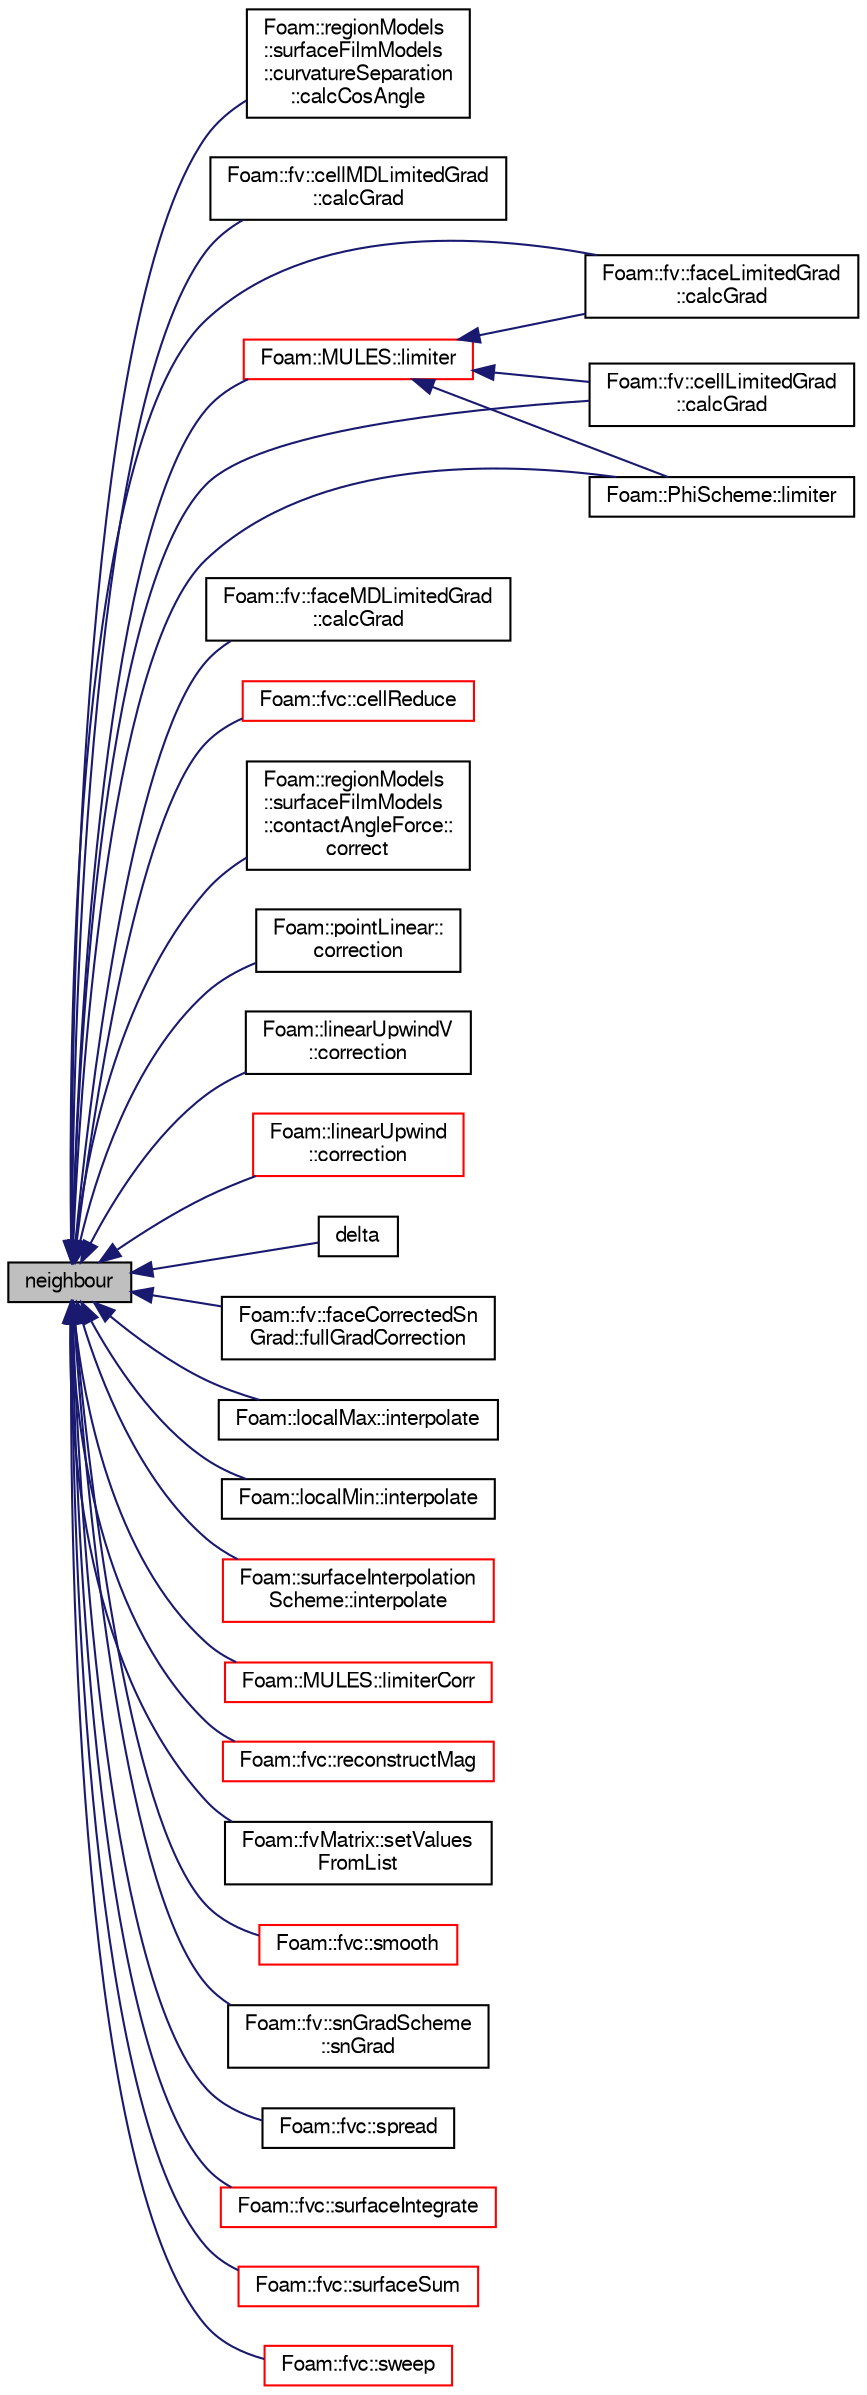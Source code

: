 digraph "neighbour"
{
  bgcolor="transparent";
  edge [fontname="FreeSans",fontsize="10",labelfontname="FreeSans",labelfontsize="10"];
  node [fontname="FreeSans",fontsize="10",shape=record];
  rankdir="LR";
  Node1 [label="neighbour",height=0.2,width=0.4,color="black", fillcolor="grey75", style="filled" fontcolor="black"];
  Node1 -> Node2 [dir="back",color="midnightblue",fontsize="10",style="solid",fontname="FreeSans"];
  Node2 [label="Foam::regionModels\l::surfaceFilmModels\l::curvatureSeparation\l::calcCosAngle",height=0.2,width=0.4,color="black",URL="$a00425.html#a1d6b5a28655335fe9dcdeafcf44d0056",tooltip="Calculate the cosine of the angle between gravity vector and. "];
  Node1 -> Node3 [dir="back",color="midnightblue",fontsize="10",style="solid",fontname="FreeSans"];
  Node3 [label="Foam::fv::cellMDLimitedGrad\l::calcGrad",height=0.2,width=0.4,color="black",URL="$a00207.html#a407cbc6dd7a58b7675a05977b4cbed53"];
  Node1 -> Node4 [dir="back",color="midnightblue",fontsize="10",style="solid",fontname="FreeSans"];
  Node4 [label="Foam::fv::faceLimitedGrad\l::calcGrad",height=0.2,width=0.4,color="black",URL="$a00704.html#a407cbc6dd7a58b7675a05977b4cbed53"];
  Node1 -> Node5 [dir="back",color="midnightblue",fontsize="10",style="solid",fontname="FreeSans"];
  Node5 [label="Foam::fv::cellLimitedGrad\l::calcGrad",height=0.2,width=0.4,color="black",URL="$a00203.html#a407cbc6dd7a58b7675a05977b4cbed53"];
  Node1 -> Node6 [dir="back",color="midnightblue",fontsize="10",style="solid",fontname="FreeSans"];
  Node6 [label="Foam::fv::faceMDLimitedGrad\l::calcGrad",height=0.2,width=0.4,color="black",URL="$a00706.html#a407cbc6dd7a58b7675a05977b4cbed53"];
  Node1 -> Node7 [dir="back",color="midnightblue",fontsize="10",style="solid",fontname="FreeSans"];
  Node7 [label="Foam::fvc::cellReduce",height=0.2,width=0.4,color="red",URL="$a10271.html#ad1eef12eff315ed10d8e18008e01b8eb"];
  Node1 -> Node8 [dir="back",color="midnightblue",fontsize="10",style="solid",fontname="FreeSans"];
  Node8 [label="Foam::regionModels\l::surfaceFilmModels\l::contactAngleForce::\lcorrect",height=0.2,width=0.4,color="black",URL="$a00380.html#ae8286cb1594f9b26a1c5291173459307",tooltip="Correct. "];
  Node1 -> Node9 [dir="back",color="midnightblue",fontsize="10",style="solid",fontname="FreeSans"];
  Node9 [label="Foam::pointLinear::\lcorrection",height=0.2,width=0.4,color="black",URL="$a01830.html#a71944945191a35be21d9ab3b37c3170c",tooltip="Return the explicit correction to the face-interpolate. "];
  Node1 -> Node10 [dir="back",color="midnightblue",fontsize="10",style="solid",fontname="FreeSans"];
  Node10 [label="Foam::linearUpwindV\l::correction",height=0.2,width=0.4,color="black",URL="$a01307.html#ad5f4a5d3bc1173cf56b1283cdea2e418",tooltip="Return the explicit correction to the face-interpolate. "];
  Node1 -> Node11 [dir="back",color="midnightblue",fontsize="10",style="solid",fontname="FreeSans"];
  Node11 [label="Foam::linearUpwind\l::correction",height=0.2,width=0.4,color="red",URL="$a01306.html#ad5f4a5d3bc1173cf56b1283cdea2e418",tooltip="Return the explicit correction to the face-interpolate. "];
  Node1 -> Node12 [dir="back",color="midnightblue",fontsize="10",style="solid",fontname="FreeSans"];
  Node12 [label="delta",height=0.2,width=0.4,color="black",URL="$a00851.html#a1c76a59d0b5a9e7a259095e4a8623a25",tooltip="Return face deltas as surfaceVectorField. "];
  Node1 -> Node13 [dir="back",color="midnightblue",fontsize="10",style="solid",fontname="FreeSans"];
  Node13 [label="Foam::fv::faceCorrectedSn\lGrad::fullGradCorrection",height=0.2,width=0.4,color="black",URL="$a00701.html#a1d818a559677e63f3aa628f1787133ce",tooltip="Return the explicit correction to the faceCorrectedSnGrad. "];
  Node1 -> Node14 [dir="back",color="midnightblue",fontsize="10",style="solid",fontname="FreeSans"];
  Node14 [label="Foam::localMax::interpolate",height=0.2,width=0.4,color="black",URL="$a01337.html#aab9aba6ccea702183c1de2555858bf43",tooltip="Return the face-interpolate of the given cell field. "];
  Node1 -> Node15 [dir="back",color="midnightblue",fontsize="10",style="solid",fontname="FreeSans"];
  Node15 [label="Foam::localMin::interpolate",height=0.2,width=0.4,color="black",URL="$a01338.html#aab9aba6ccea702183c1de2555858bf43",tooltip="Return the face-interpolate of the given cell field. "];
  Node1 -> Node16 [dir="back",color="midnightblue",fontsize="10",style="solid",fontname="FreeSans"];
  Node16 [label="Foam::surfaceInterpolation\lScheme::interpolate",height=0.2,width=0.4,color="red",URL="$a02415.html#a6db428e2e2fcb4a53956f43180eda5f0",tooltip="Return the face-interpolate of the given cell field. "];
  Node1 -> Node17 [dir="back",color="midnightblue",fontsize="10",style="solid",fontname="FreeSans"];
  Node17 [label="Foam::PhiScheme::limiter",height=0.2,width=0.4,color="black",URL="$a01795.html#aad9e018b93b59932a398c0826c5cef86",tooltip="Return the interpolation weighting factors. "];
  Node1 -> Node18 [dir="back",color="midnightblue",fontsize="10",style="solid",fontname="FreeSans"];
  Node18 [label="Foam::MULES::limiter",height=0.2,width=0.4,color="red",URL="$a10293.html#ae90eb6b771613f9ffe9bbe814bc2d479"];
  Node18 -> Node5 [dir="back",color="midnightblue",fontsize="10",style="solid",fontname="FreeSans"];
  Node18 -> Node4 [dir="back",color="midnightblue",fontsize="10",style="solid",fontname="FreeSans"];
  Node18 -> Node17 [dir="back",color="midnightblue",fontsize="10",style="solid",fontname="FreeSans"];
  Node1 -> Node19 [dir="back",color="midnightblue",fontsize="10",style="solid",fontname="FreeSans"];
  Node19 [label="Foam::MULES::limiterCorr",height=0.2,width=0.4,color="red",URL="$a10293.html#a38e5d08438513810310daf8913dc4917"];
  Node1 -> Node20 [dir="back",color="midnightblue",fontsize="10",style="solid",fontname="FreeSans"];
  Node20 [label="Foam::fvc::reconstructMag",height=0.2,width=0.4,color="red",URL="$a10271.html#a29cdad91ee3fc2ac251ac2b4872557da"];
  Node1 -> Node21 [dir="back",color="midnightblue",fontsize="10",style="solid",fontname="FreeSans"];
  Node21 [label="Foam::fvMatrix::setValues\lFromList",height=0.2,width=0.4,color="black",URL="$a00850.html#ae2373f8bf20e55920fbe1157213a9858",tooltip="Set solution in given cells to the specified values. "];
  Node1 -> Node22 [dir="back",color="midnightblue",fontsize="10",style="solid",fontname="FreeSans"];
  Node22 [label="Foam::fvc::smooth",height=0.2,width=0.4,color="red",URL="$a10271.html#a417a555eb3108fd8d6c41c0aec39a633"];
  Node1 -> Node23 [dir="back",color="midnightblue",fontsize="10",style="solid",fontname="FreeSans"];
  Node23 [label="Foam::fv::snGradScheme\l::snGrad",height=0.2,width=0.4,color="black",URL="$a02294.html#aaaa1dd14567f9116d35f40c25da74990",tooltip="Return the snGrad of the given cell field with the given deltaCoeffs. "];
  Node1 -> Node24 [dir="back",color="midnightblue",fontsize="10",style="solid",fontname="FreeSans"];
  Node24 [label="Foam::fvc::spread",height=0.2,width=0.4,color="black",URL="$a10271.html#a8a82f265e99ca3a2aa0d656f2388b991"];
  Node1 -> Node25 [dir="back",color="midnightblue",fontsize="10",style="solid",fontname="FreeSans"];
  Node25 [label="Foam::fvc::surfaceIntegrate",height=0.2,width=0.4,color="red",URL="$a10271.html#aba5bf4c91953aa61f90bc35f6d487fd6"];
  Node1 -> Node26 [dir="back",color="midnightblue",fontsize="10",style="solid",fontname="FreeSans"];
  Node26 [label="Foam::fvc::surfaceSum",height=0.2,width=0.4,color="red",URL="$a10271.html#aa0a1e3c4ec02aa6a37f517c4d5270046"];
  Node1 -> Node27 [dir="back",color="midnightblue",fontsize="10",style="solid",fontname="FreeSans"];
  Node27 [label="Foam::fvc::sweep",height=0.2,width=0.4,color="red",URL="$a10271.html#a0ba98d69297b54282b0a15e74ec2ec67"];
}
